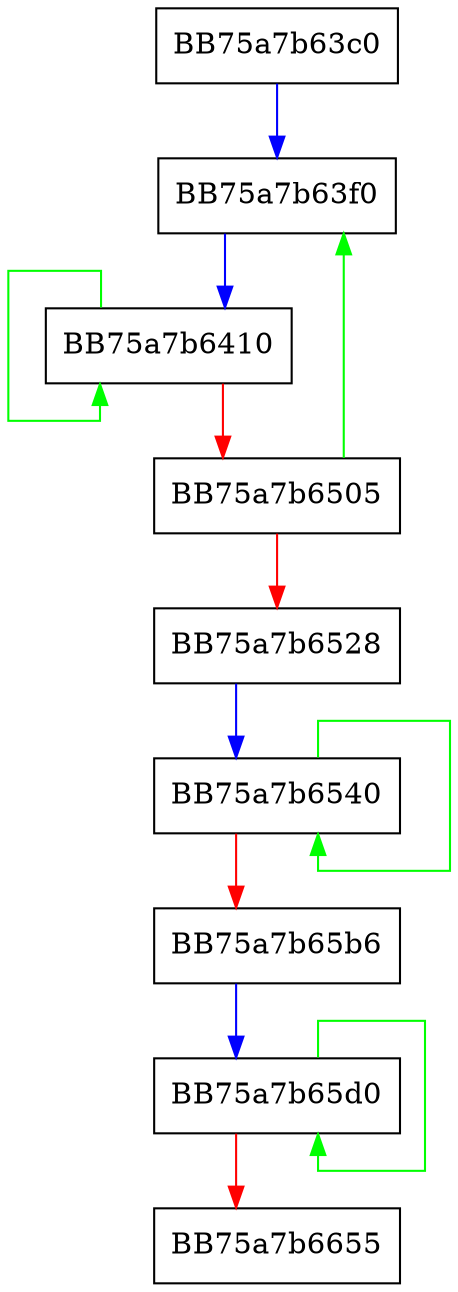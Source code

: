 digraph SymCryptFdefMontgomeryReduceAsm {
  node [shape="box"];
  graph [splines=ortho];
  BB75a7b63c0 -> BB75a7b63f0 [color="blue"];
  BB75a7b63f0 -> BB75a7b6410 [color="blue"];
  BB75a7b6410 -> BB75a7b6410 [color="green"];
  BB75a7b6410 -> BB75a7b6505 [color="red"];
  BB75a7b6505 -> BB75a7b63f0 [color="green"];
  BB75a7b6505 -> BB75a7b6528 [color="red"];
  BB75a7b6528 -> BB75a7b6540 [color="blue"];
  BB75a7b6540 -> BB75a7b6540 [color="green"];
  BB75a7b6540 -> BB75a7b65b6 [color="red"];
  BB75a7b65b6 -> BB75a7b65d0 [color="blue"];
  BB75a7b65d0 -> BB75a7b65d0 [color="green"];
  BB75a7b65d0 -> BB75a7b6655 [color="red"];
}